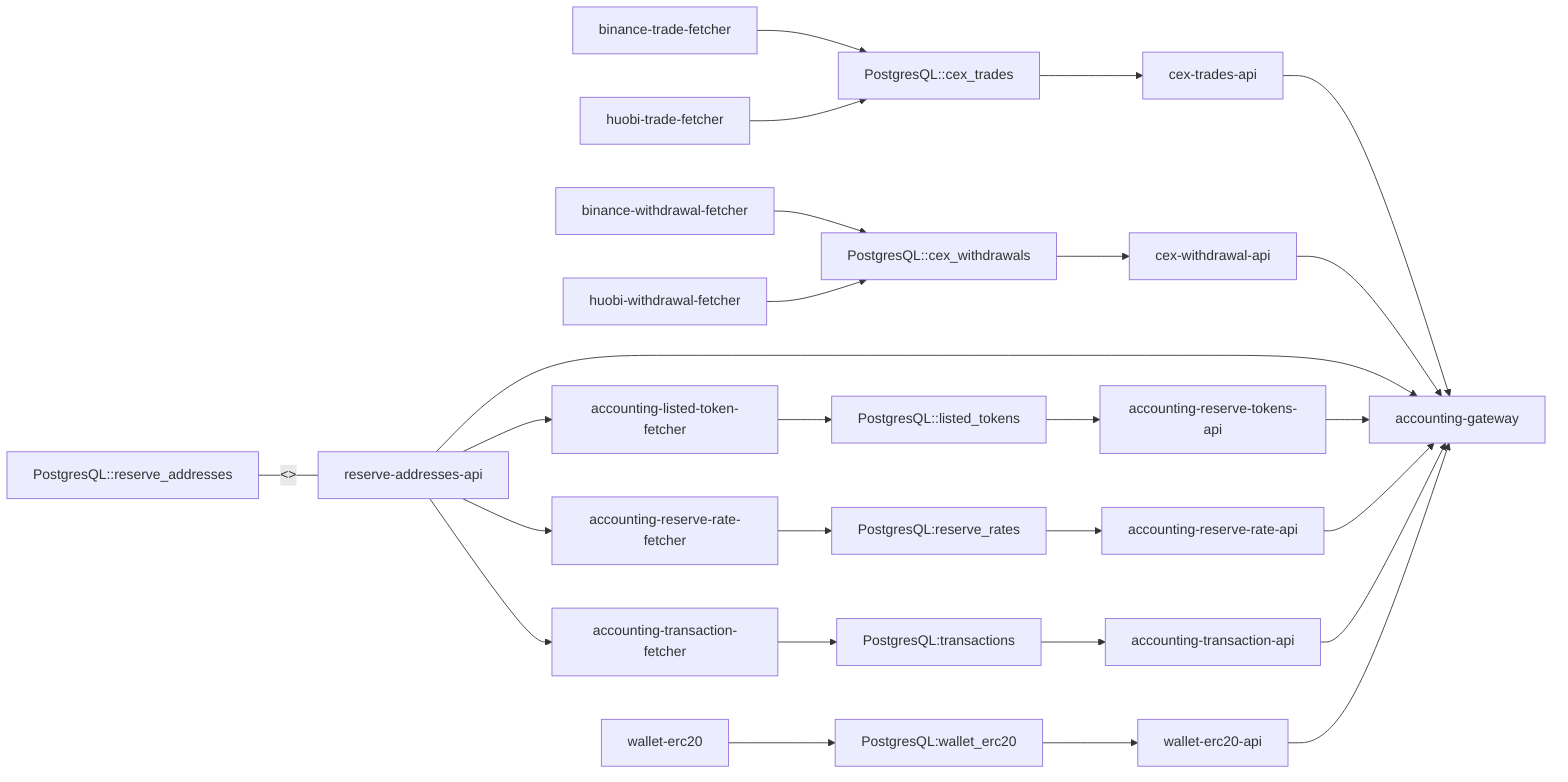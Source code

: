 graph LR

binance-trade-fetcher --> PostgresQL::cex_trades
huobi-trade-fetcher --> PostgresQL::cex_trades
PostgresQL::cex_trades --> cex-trades-api
cex-trades-api --> accounting-gateway

binance-withdrawal-fetcher --> PostgresQL::cex_withdrawals
huobi-withdrawal-fetcher --> PostgresQL::cex_withdrawals
PostgresQL::cex_withdrawals --> cex-withdrawal-api
cex-withdrawal-api --> accounting-gateway

PostgresQL::reserve_addresses ---|<>|reserve-addresses-api
reserve-addresses-api --> accounting-gateway

reserve-addresses-api --> accounting-listed-token-fetcher
accounting-listed-token-fetcher --> PostgresQL::listed_tokens
PostgresQL::listed_tokens --> accounting-reserve-tokens-api
accounting-reserve-tokens-api --> accounting-gateway

reserve-addresses-api --> accounting-reserve-rate-fetcher
accounting-reserve-rate-fetcher --> PostgresQL:reserve_rates
PostgresQL:reserve_rates --> accounting-reserve-rate-api
accounting-reserve-rate-api --> accounting-gateway

reserve-addresses-api --> accounting-transaction-fetcher
accounting-transaction-fetcher --> PostgresQL:transactions
PostgresQL:transactions --> accounting-transaction-api
accounting-transaction-api --> accounting-gateway


wallet-erc20 --> PostgresQL:wallet_erc20
PostgresQL:wallet_erc20 --> wallet-erc20-api
wallet-erc20-api --> accounting-gateway